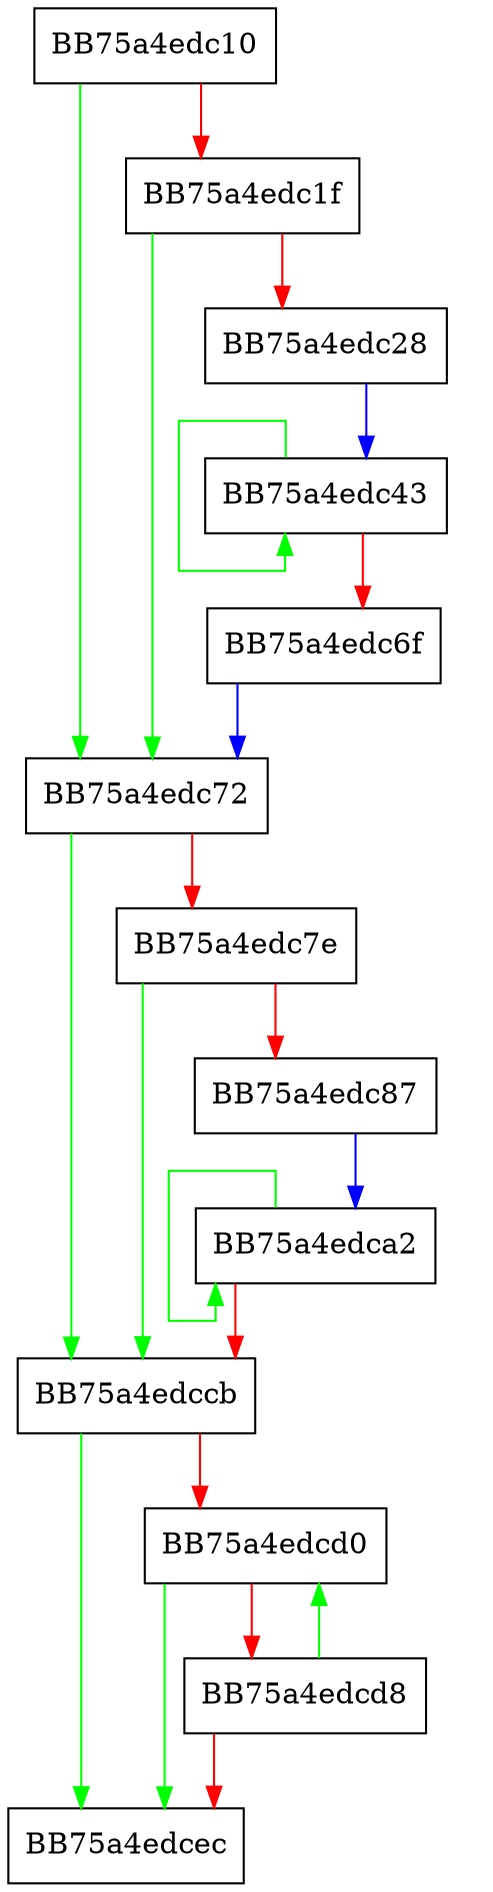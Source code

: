 digraph __std_reverse_trivially_swappable_1 {
  node [shape="box"];
  graph [splines=ortho];
  BB75a4edc10 -> BB75a4edc72 [color="green"];
  BB75a4edc10 -> BB75a4edc1f [color="red"];
  BB75a4edc1f -> BB75a4edc72 [color="green"];
  BB75a4edc1f -> BB75a4edc28 [color="red"];
  BB75a4edc28 -> BB75a4edc43 [color="blue"];
  BB75a4edc43 -> BB75a4edc43 [color="green"];
  BB75a4edc43 -> BB75a4edc6f [color="red"];
  BB75a4edc6f -> BB75a4edc72 [color="blue"];
  BB75a4edc72 -> BB75a4edccb [color="green"];
  BB75a4edc72 -> BB75a4edc7e [color="red"];
  BB75a4edc7e -> BB75a4edccb [color="green"];
  BB75a4edc7e -> BB75a4edc87 [color="red"];
  BB75a4edc87 -> BB75a4edca2 [color="blue"];
  BB75a4edca2 -> BB75a4edca2 [color="green"];
  BB75a4edca2 -> BB75a4edccb [color="red"];
  BB75a4edccb -> BB75a4edcec [color="green"];
  BB75a4edccb -> BB75a4edcd0 [color="red"];
  BB75a4edcd0 -> BB75a4edcec [color="green"];
  BB75a4edcd0 -> BB75a4edcd8 [color="red"];
  BB75a4edcd8 -> BB75a4edcd0 [color="green"];
  BB75a4edcd8 -> BB75a4edcec [color="red"];
}
